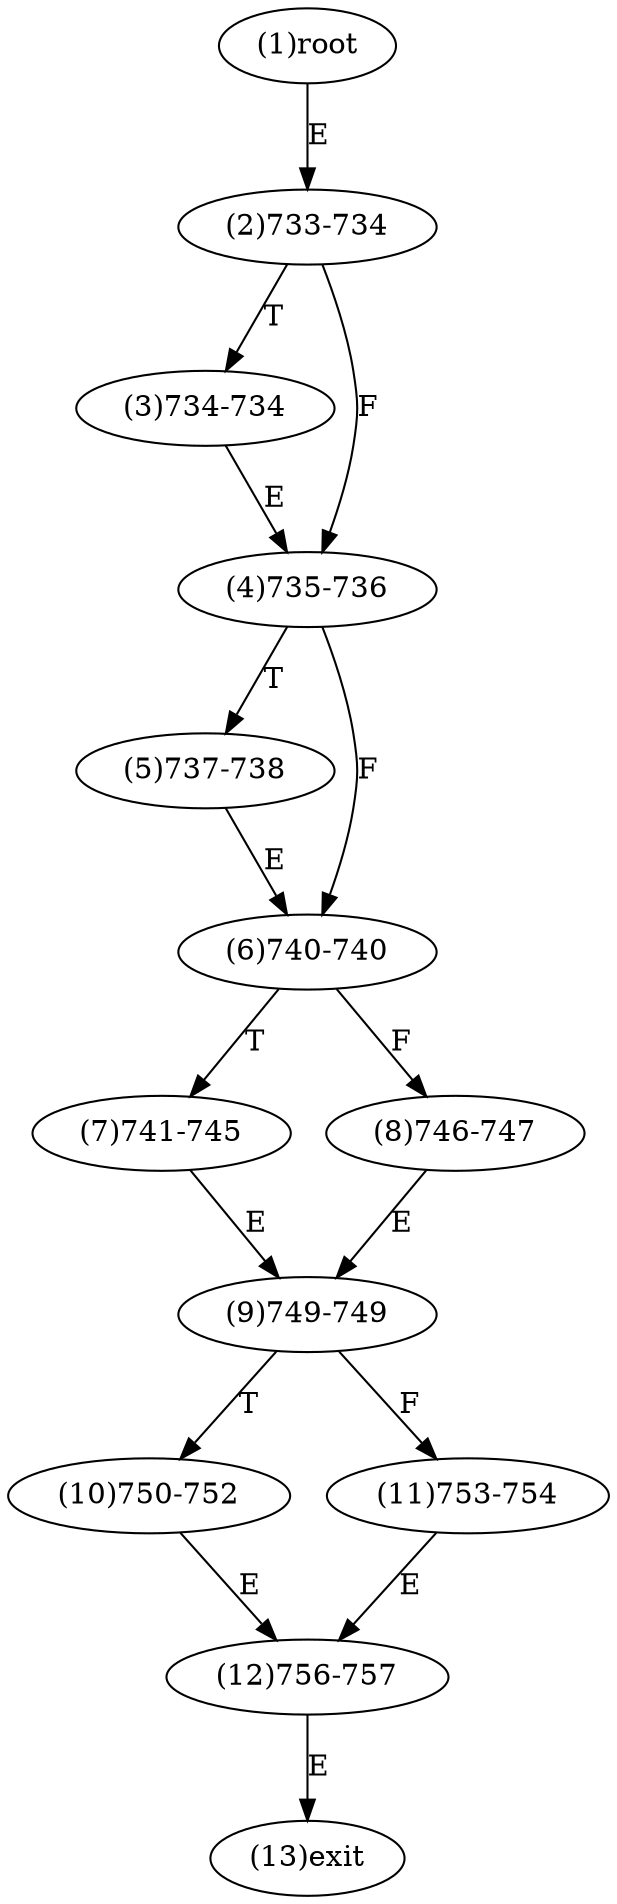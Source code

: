 digraph "" { 
1[ label="(1)root"];
2[ label="(2)733-734"];
3[ label="(3)734-734"];
4[ label="(4)735-736"];
5[ label="(5)737-738"];
6[ label="(6)740-740"];
7[ label="(7)741-745"];
8[ label="(8)746-747"];
9[ label="(9)749-749"];
10[ label="(10)750-752"];
11[ label="(11)753-754"];
12[ label="(12)756-757"];
13[ label="(13)exit"];
1->2[ label="E"];
2->4[ label="F"];
2->3[ label="T"];
3->4[ label="E"];
4->6[ label="F"];
4->5[ label="T"];
5->6[ label="E"];
6->8[ label="F"];
6->7[ label="T"];
7->9[ label="E"];
8->9[ label="E"];
9->11[ label="F"];
9->10[ label="T"];
10->12[ label="E"];
11->12[ label="E"];
12->13[ label="E"];
}